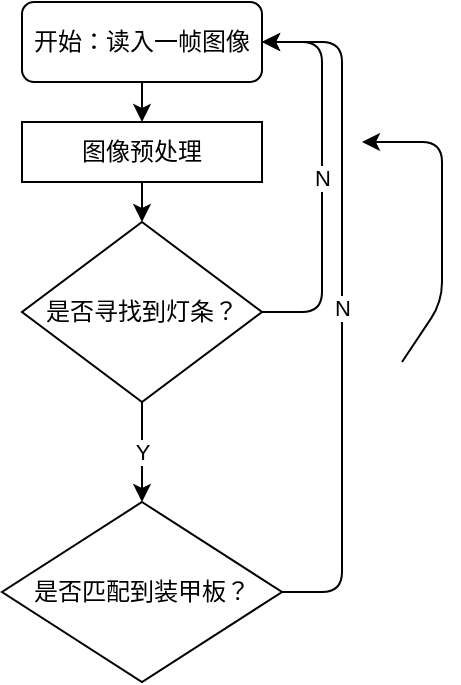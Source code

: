 <mxfile version="14.8.1" type="github">
  <diagram id="C5RBs43oDa-KdzZeNtuy" name="Page-1">
    <mxGraphModel dx="412" dy="658" grid="1" gridSize="10" guides="1" tooltips="1" connect="1" arrows="1" fold="1" page="1" pageScale="1" pageWidth="827" pageHeight="1169" math="0" shadow="0">
      <root>
        <mxCell id="WIyWlLk6GJQsqaUBKTNV-0" />
        <mxCell id="WIyWlLk6GJQsqaUBKTNV-1" parent="WIyWlLk6GJQsqaUBKTNV-0" />
        <mxCell id="Oab9Y5CSqup6-qoRblhf-6" value="" style="endArrow=classic;html=1;exitX=1;exitY=0.5;exitDx=0;exitDy=0;entryX=1;entryY=0.5;entryDx=0;entryDy=0;" edge="1" parent="WIyWlLk6GJQsqaUBKTNV-1" source="WIyWlLk6GJQsqaUBKTNV-6">
          <mxGeometry width="50" height="50" relative="1" as="geometry">
            <mxPoint x="300" y="210" as="sourcePoint" />
            <mxPoint x="280" y="100" as="targetPoint" />
            <Array as="points">
              <mxPoint x="320" y="180" />
              <mxPoint x="320" y="100" />
            </Array>
          </mxGeometry>
        </mxCell>
        <mxCell id="Oab9Y5CSqup6-qoRblhf-17" value="开始：读入一帧图像" style="rounded=1;whiteSpace=wrap;html=1;" vertex="1" parent="WIyWlLk6GJQsqaUBKTNV-1">
          <mxGeometry x="110" y="30" width="120" height="40" as="geometry" />
        </mxCell>
        <mxCell id="Oab9Y5CSqup6-qoRblhf-18" value="图像预处理" style="rounded=0;whiteSpace=wrap;html=1;" vertex="1" parent="WIyWlLk6GJQsqaUBKTNV-1">
          <mxGeometry x="110" y="90" width="120" height="30" as="geometry" />
        </mxCell>
        <mxCell id="Oab9Y5CSqup6-qoRblhf-19" style="edgeStyle=orthogonalEdgeStyle;rounded=0;orthogonalLoop=1;jettySize=auto;html=1;exitX=0.5;exitY=1;exitDx=0;exitDy=0;" edge="1" parent="WIyWlLk6GJQsqaUBKTNV-1" source="Oab9Y5CSqup6-qoRblhf-17" target="Oab9Y5CSqup6-qoRblhf-17">
          <mxGeometry relative="1" as="geometry" />
        </mxCell>
        <mxCell id="Oab9Y5CSqup6-qoRblhf-20" value="" style="endArrow=classic;html=1;exitX=0.5;exitY=1;exitDx=0;exitDy=0;entryX=0.5;entryY=0;entryDx=0;entryDy=0;" edge="1" parent="WIyWlLk6GJQsqaUBKTNV-1" source="Oab9Y5CSqup6-qoRblhf-17" target="Oab9Y5CSqup6-qoRblhf-18">
          <mxGeometry width="50" height="50" relative="1" as="geometry">
            <mxPoint x="230" y="200" as="sourcePoint" />
            <mxPoint x="280" y="150" as="targetPoint" />
          </mxGeometry>
        </mxCell>
        <mxCell id="Oab9Y5CSqup6-qoRblhf-21" value="是否寻找到灯条？" style="rhombus;whiteSpace=wrap;html=1;" vertex="1" parent="WIyWlLk6GJQsqaUBKTNV-1">
          <mxGeometry x="110" y="140" width="120" height="90" as="geometry" />
        </mxCell>
        <mxCell id="Oab9Y5CSqup6-qoRblhf-22" value="" style="endArrow=classic;html=1;exitX=0.5;exitY=1;exitDx=0;exitDy=0;entryX=0.5;entryY=0;entryDx=0;entryDy=0;" edge="1" parent="WIyWlLk6GJQsqaUBKTNV-1" source="Oab9Y5CSqup6-qoRblhf-18" target="Oab9Y5CSqup6-qoRblhf-21">
          <mxGeometry width="50" height="50" relative="1" as="geometry">
            <mxPoint x="230" y="190" as="sourcePoint" />
            <mxPoint x="280" y="140" as="targetPoint" />
          </mxGeometry>
        </mxCell>
        <mxCell id="Oab9Y5CSqup6-qoRblhf-23" value="" style="endArrow=classic;html=1;exitX=1;exitY=0.5;exitDx=0;exitDy=0;entryX=1;entryY=0.5;entryDx=0;entryDy=0;" edge="1" parent="WIyWlLk6GJQsqaUBKTNV-1" source="Oab9Y5CSqup6-qoRblhf-21" target="Oab9Y5CSqup6-qoRblhf-17">
          <mxGeometry relative="1" as="geometry">
            <mxPoint x="200" y="170" as="sourcePoint" />
            <mxPoint x="300" y="170" as="targetPoint" />
            <Array as="points">
              <mxPoint x="260" y="185" />
              <mxPoint x="260" y="50" />
            </Array>
          </mxGeometry>
        </mxCell>
        <mxCell id="Oab9Y5CSqup6-qoRblhf-24" value="N" style="edgeLabel;resizable=0;html=1;align=center;verticalAlign=middle;" connectable="0" vertex="1" parent="Oab9Y5CSqup6-qoRblhf-23">
          <mxGeometry relative="1" as="geometry" />
        </mxCell>
        <mxCell id="Oab9Y5CSqup6-qoRblhf-26" value="是否匹配到装甲板？" style="rhombus;whiteSpace=wrap;html=1;" vertex="1" parent="WIyWlLk6GJQsqaUBKTNV-1">
          <mxGeometry x="100" y="280" width="140" height="90" as="geometry" />
        </mxCell>
        <mxCell id="Oab9Y5CSqup6-qoRblhf-27" value="" style="endArrow=classic;html=1;exitX=0.5;exitY=1;exitDx=0;exitDy=0;entryX=0.5;entryY=0;entryDx=0;entryDy=0;" edge="1" parent="WIyWlLk6GJQsqaUBKTNV-1" source="Oab9Y5CSqup6-qoRblhf-21" target="Oab9Y5CSqup6-qoRblhf-26">
          <mxGeometry relative="1" as="geometry">
            <mxPoint x="270" y="210" as="sourcePoint" />
            <mxPoint x="370" y="210" as="targetPoint" />
          </mxGeometry>
        </mxCell>
        <mxCell id="Oab9Y5CSqup6-qoRblhf-28" value="Y" style="edgeLabel;resizable=0;html=1;align=center;verticalAlign=middle;labelPosition=center;verticalLabelPosition=middle;" connectable="0" vertex="1" parent="Oab9Y5CSqup6-qoRblhf-27">
          <mxGeometry relative="1" as="geometry" />
        </mxCell>
        <mxCell id="Oab9Y5CSqup6-qoRblhf-29" value="" style="endArrow=classic;html=1;exitX=1;exitY=0.5;exitDx=0;exitDy=0;" edge="1" parent="WIyWlLk6GJQsqaUBKTNV-1" source="Oab9Y5CSqup6-qoRblhf-26">
          <mxGeometry relative="1" as="geometry">
            <mxPoint x="270" y="250" as="sourcePoint" />
            <mxPoint x="230" y="50" as="targetPoint" />
            <Array as="points">
              <mxPoint x="270" y="325" />
              <mxPoint x="270" y="50" />
            </Array>
          </mxGeometry>
        </mxCell>
        <mxCell id="Oab9Y5CSqup6-qoRblhf-30" value="N" style="edgeLabel;resizable=0;html=1;align=center;verticalAlign=middle;" connectable="0" vertex="1" parent="Oab9Y5CSqup6-qoRblhf-29">
          <mxGeometry relative="1" as="geometry" />
        </mxCell>
      </root>
    </mxGraphModel>
  </diagram>
</mxfile>
